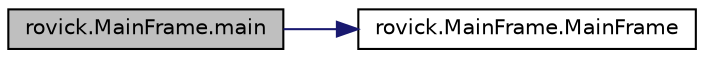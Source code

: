 digraph "rovick.MainFrame.main"
{
  edge [fontname="Helvetica",fontsize="10",labelfontname="Helvetica",labelfontsize="10"];
  node [fontname="Helvetica",fontsize="10",shape=record];
  rankdir="LR";
  Node26 [label="rovick.MainFrame.main",height=0.2,width=0.4,color="black", fillcolor="grey75", style="filled", fontcolor="black"];
  Node26 -> Node27 [color="midnightblue",fontsize="10",style="solid",fontname="Helvetica"];
  Node27 [label="rovick.MainFrame.MainFrame",height=0.2,width=0.4,color="black", fillcolor="white", style="filled",URL="$group__Metodos.html#ga511f1ff25cbcc94bf9a36611674b5fec"];
}
